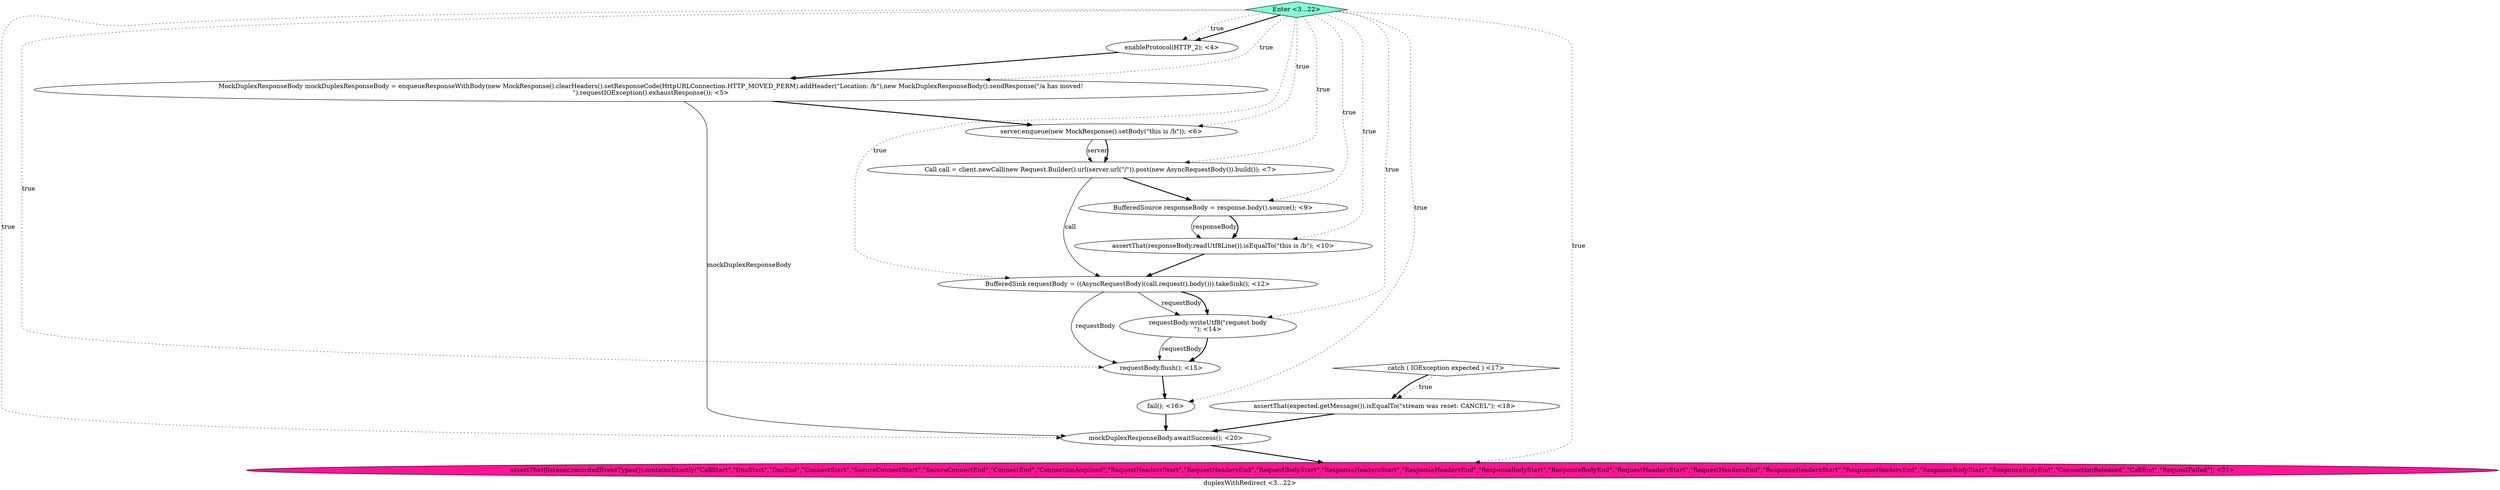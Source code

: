 digraph PDG {
label = "duplexWithRedirect <3...22>";
0.6 [style = filled, label = "BufferedSink requestBody = ((AsyncRequestBody)(call.request().body())).takeSink(); <12>", fillcolor = white, shape = ellipse];
0.9 [style = filled, label = "fail(); <16>", fillcolor = white, shape = ellipse];
0.4 [style = filled, label = "BufferedSource responseBody = response.body().source(); <9>", fillcolor = white, shape = ellipse];
0.3 [style = filled, label = "Call call = client.newCall(new Request.Builder().url(server.url(\"/\")).post(new AsyncRequestBody()).build()); <7>", fillcolor = white, shape = ellipse];
0.10 [style = filled, label = "catch ( IOException expected ) <17>", fillcolor = white, shape = diamond];
0.2 [style = filled, label = "server.enqueue(new MockResponse().setBody(\"this is /b\")); <6>", fillcolor = white, shape = ellipse];
0.14 [style = filled, label = "Enter <3...22>", fillcolor = aquamarine, shape = diamond];
0.0 [style = filled, label = "enableProtocol(HTTP_2); <4>", fillcolor = white, shape = ellipse];
0.11 [style = filled, label = "assertThat(expected.getMessage()).isEqualTo(\"stream was reset: CANCEL\"); <18>", fillcolor = white, shape = ellipse];
0.12 [style = filled, label = "mockDuplexResponseBody.awaitSuccess(); <20>", fillcolor = white, shape = ellipse];
0.13 [style = filled, label = "assertThat(listener.recordedEventTypes()).containsExactly(\"CallStart\",\"DnsStart\",\"DnsEnd\",\"ConnectStart\",\"SecureConnectStart\",\"SecureConnectEnd\",\"ConnectEnd\",\"ConnectionAcquired\",\"RequestHeadersStart\",\"RequestHeadersEnd\",\"RequestBodyStart\",\"ResponseHeadersStart\",\"ResponseHeadersEnd\",\"ResponseBodyStart\",\"ResponseBodyEnd\",\"RequestHeadersStart\",\"RequestHeadersEnd\",\"ResponseHeadersStart\",\"ResponseHeadersEnd\",\"ResponseBodyStart\",\"ResponseBodyEnd\",\"ConnectionReleased\",\"CallEnd\",\"RequestFailed\"); <21>", fillcolor = deeppink, shape = ellipse];
0.1 [style = filled, label = "MockDuplexResponseBody mockDuplexResponseBody = enqueueResponseWithBody(new MockResponse().clearHeaders().setResponseCode(HttpURLConnection.HTTP_MOVED_PERM).addHeader(\"Location: /b\"),new MockDuplexResponseBody().sendResponse(\"/a has moved!
\").requestIOException().exhaustResponse()); <5>", fillcolor = white, shape = ellipse];
0.5 [style = filled, label = "assertThat(responseBody.readUtf8Line()).isEqualTo(\"this is /b\"); <10>", fillcolor = white, shape = ellipse];
0.8 [style = filled, label = "requestBody.flush(); <15>", fillcolor = white, shape = ellipse];
0.7 [style = filled, label = "requestBody.writeUtf8(\"request body
\"); <14>", fillcolor = white, shape = ellipse];
0.0 -> 0.1 [style = bold, label=""];
0.1 -> 0.2 [style = bold, label=""];
0.1 -> 0.12 [style = solid, label="mockDuplexResponseBody"];
0.2 -> 0.3 [style = solid, label="server"];
0.2 -> 0.3 [style = bold, label=""];
0.3 -> 0.4 [style = bold, label=""];
0.3 -> 0.6 [style = solid, label="call"];
0.4 -> 0.5 [style = solid, label="responseBody"];
0.4 -> 0.5 [style = bold, label=""];
0.5 -> 0.6 [style = bold, label=""];
0.6 -> 0.7 [style = solid, label="requestBody"];
0.6 -> 0.7 [style = bold, label=""];
0.6 -> 0.8 [style = solid, label="requestBody"];
0.7 -> 0.8 [style = solid, label="requestBody"];
0.7 -> 0.8 [style = bold, label=""];
0.8 -> 0.9 [style = bold, label=""];
0.9 -> 0.12 [style = bold, label=""];
0.10 -> 0.11 [style = dotted, label="true"];
0.10 -> 0.11 [style = bold, label=""];
0.11 -> 0.12 [style = bold, label=""];
0.12 -> 0.13 [style = bold, label=""];
0.14 -> 0.0 [style = dotted, label="true"];
0.14 -> 0.0 [style = bold, label=""];
0.14 -> 0.1 [style = dotted, label="true"];
0.14 -> 0.2 [style = dotted, label="true"];
0.14 -> 0.3 [style = dotted, label="true"];
0.14 -> 0.4 [style = dotted, label="true"];
0.14 -> 0.5 [style = dotted, label="true"];
0.14 -> 0.6 [style = dotted, label="true"];
0.14 -> 0.7 [style = dotted, label="true"];
0.14 -> 0.8 [style = dotted, label="true"];
0.14 -> 0.9 [style = dotted, label="true"];
0.14 -> 0.12 [style = dotted, label="true"];
0.14 -> 0.13 [style = dotted, label="true"];
}

